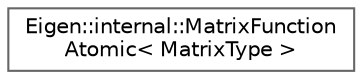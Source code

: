 digraph "类继承关系图"
{
 // LATEX_PDF_SIZE
  bgcolor="transparent";
  edge [fontname=Helvetica,fontsize=10,labelfontname=Helvetica,labelfontsize=10];
  node [fontname=Helvetica,fontsize=10,shape=box,height=0.2,width=0.4];
  rankdir="LR";
  Node0 [id="Node000000",label="Eigen::internal::MatrixFunction\lAtomic\< MatrixType \>",height=0.2,width=0.4,color="grey40", fillcolor="white", style="filled",URL="$class_eigen_1_1internal_1_1_matrix_function_atomic.html",tooltip="Helper class for computing matrix functions of atomic matrices."];
}

